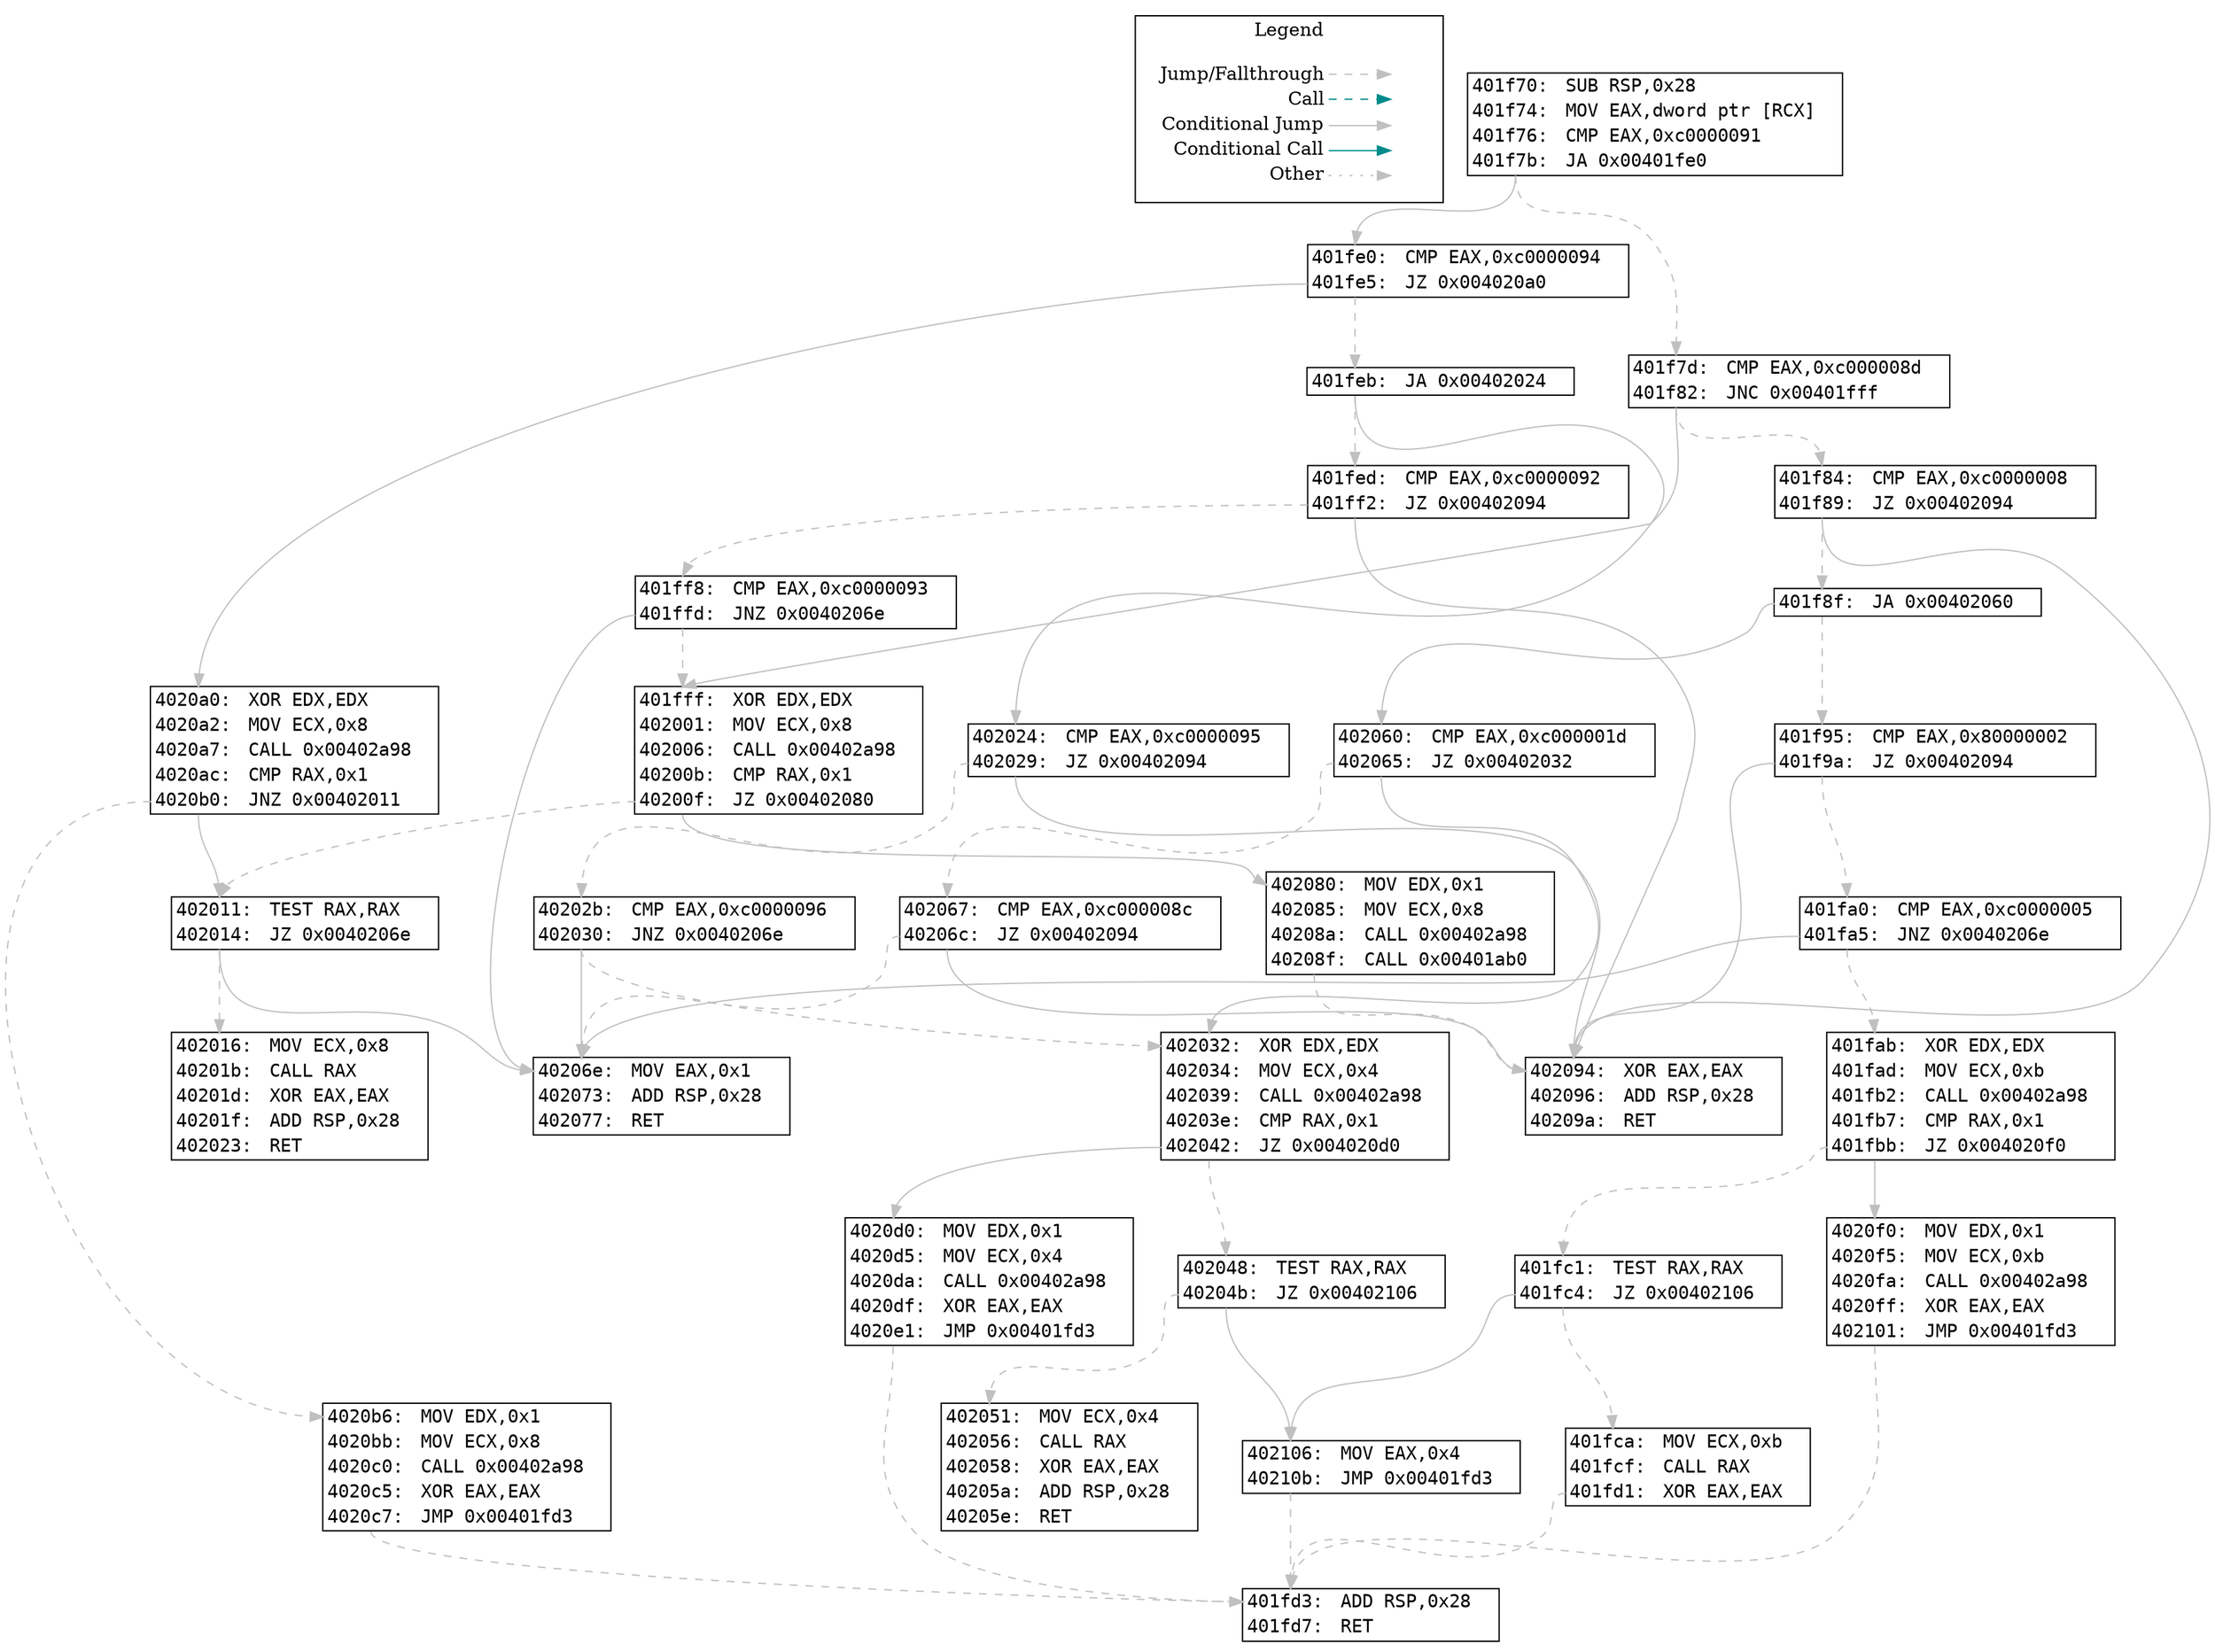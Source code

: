 digraph "func 0x401f70" {
  newrank=true;
  // Flow Type Legend
  subgraph cluster_01 { 
    rank=same;
    node [shape=plaintext]
    label = "Legend";
    key [label=<<table border="0" cellpadding="2" cellspacing="0" cellborder="0">
                  <tr><td align="right" port="i1">Jump/Fallthrough</td></tr>
                  <tr><td align="right" port="i2">Call</td></tr>
                  <tr><td align="right" port="i3">Conditional Jump</td></tr>
                  <tr><td align="right" port="i4">Conditional Call</td></tr>
                  <tr><td align="right" port="i5">Other</td></tr>
               </table>>];
    key2 [label=<<table border="0" cellpadding="2" cellspacing="0" cellborder="0">
                   <tr><td port="i1">&nbsp;</td></tr>
                   <tr><td port="i2">&nbsp;</td></tr>
                   <tr><td port="i3">&nbsp;</td></tr>
                   <tr><td port="i4">&nbsp;</td></tr>
                   <tr><td port="i5">&nbsp;</td></tr>
                </table>>];
    key:i1:e -> key2:i1:w [color=gray style=dashed];
    key:i2:e -> key2:i2:w [color=cyan4 style=dashed];
    key:i3:e -> key2:i3:w [color=gray];
    key:i4:e -> key2:i4:w [color=cyan4];
    key:i5:e -> key2:i5:w [color=gray style=dotted];
  }
  bb_401f70 [shape=plaintext label=<
    <TABLE BORDER="1" CELLBORDER="0" CELLSPACING="0">
      <TR>
        <TD PORT="insn_401f70" ALIGN="RIGHT"><FONT FACE="monospace">401f70: </FONT></TD>
        <TD ALIGN="LEFT"><FONT FACE="monospace">SUB RSP,0x28</FONT></TD>
        <TD>&nbsp;&nbsp;&nbsp;</TD> // for spacing
      </TR>
      <TR>
        <TD PORT="insn_401f74" ALIGN="RIGHT"><FONT FACE="monospace">401f74: </FONT></TD>
        <TD ALIGN="LEFT"><FONT FACE="monospace">MOV EAX,dword ptr [RCX]</FONT></TD>
        <TD>&nbsp;&nbsp;&nbsp;</TD> // for spacing
      </TR>
      <TR>
        <TD PORT="insn_401f76" ALIGN="RIGHT"><FONT FACE="monospace">401f76: </FONT></TD>
        <TD ALIGN="LEFT"><FONT FACE="monospace">CMP EAX,0xc0000091</FONT></TD>
        <TD>&nbsp;&nbsp;&nbsp;</TD> // for spacing
      </TR>
      <TR>
        <TD PORT="insn_401f7b" ALIGN="RIGHT"><FONT FACE="monospace">401f7b: </FONT></TD>
        <TD ALIGN="LEFT"><FONT FACE="monospace">JA 0x00401fe0</FONT></TD>
        <TD>&nbsp;&nbsp;&nbsp;</TD> // for spacing
      </TR>
    </TABLE>>];
  bb_401f7d [shape=plaintext label=<
    <TABLE BORDER="1" CELLBORDER="0" CELLSPACING="0">
      <TR>
        <TD PORT="insn_401f7d" ALIGN="RIGHT"><FONT FACE="monospace">401f7d: </FONT></TD>
        <TD ALIGN="LEFT"><FONT FACE="monospace">CMP EAX,0xc000008d</FONT></TD>
        <TD>&nbsp;&nbsp;&nbsp;</TD> // for spacing
      </TR>
      <TR>
        <TD PORT="insn_401f82" ALIGN="RIGHT"><FONT FACE="monospace">401f82: </FONT></TD>
        <TD ALIGN="LEFT"><FONT FACE="monospace">JNC 0x00401fff</FONT></TD>
        <TD>&nbsp;&nbsp;&nbsp;</TD> // for spacing
      </TR>
    </TABLE>>];
  bb_401f84 [shape=plaintext label=<
    <TABLE BORDER="1" CELLBORDER="0" CELLSPACING="0">
      <TR>
        <TD PORT="insn_401f84" ALIGN="RIGHT"><FONT FACE="monospace">401f84: </FONT></TD>
        <TD ALIGN="LEFT"><FONT FACE="monospace">CMP EAX,0xc0000008</FONT></TD>
        <TD>&nbsp;&nbsp;&nbsp;</TD> // for spacing
      </TR>
      <TR>
        <TD PORT="insn_401f89" ALIGN="RIGHT"><FONT FACE="monospace">401f89: </FONT></TD>
        <TD ALIGN="LEFT"><FONT FACE="monospace">JZ 0x00402094</FONT></TD>
        <TD>&nbsp;&nbsp;&nbsp;</TD> // for spacing
      </TR>
    </TABLE>>];
  bb_401f8f [shape=plaintext label=<
    <TABLE BORDER="1" CELLBORDER="0" CELLSPACING="0">
      <TR>
        <TD PORT="insn_401f8f" ALIGN="RIGHT"><FONT FACE="monospace">401f8f: </FONT></TD>
        <TD ALIGN="LEFT"><FONT FACE="monospace">JA 0x00402060</FONT></TD>
        <TD>&nbsp;&nbsp;&nbsp;</TD> // for spacing
      </TR>
    </TABLE>>];
  bb_401f95 [shape=plaintext label=<
    <TABLE BORDER="1" CELLBORDER="0" CELLSPACING="0">
      <TR>
        <TD PORT="insn_401f95" ALIGN="RIGHT"><FONT FACE="monospace">401f95: </FONT></TD>
        <TD ALIGN="LEFT"><FONT FACE="monospace">CMP EAX,0x80000002</FONT></TD>
        <TD>&nbsp;&nbsp;&nbsp;</TD> // for spacing
      </TR>
      <TR>
        <TD PORT="insn_401f9a" ALIGN="RIGHT"><FONT FACE="monospace">401f9a: </FONT></TD>
        <TD ALIGN="LEFT"><FONT FACE="monospace">JZ 0x00402094</FONT></TD>
        <TD>&nbsp;&nbsp;&nbsp;</TD> // for spacing
      </TR>
    </TABLE>>];
  bb_401fa0 [shape=plaintext label=<
    <TABLE BORDER="1" CELLBORDER="0" CELLSPACING="0">
      <TR>
        <TD PORT="insn_401fa0" ALIGN="RIGHT"><FONT FACE="monospace">401fa0: </FONT></TD>
        <TD ALIGN="LEFT"><FONT FACE="monospace">CMP EAX,0xc0000005</FONT></TD>
        <TD>&nbsp;&nbsp;&nbsp;</TD> // for spacing
      </TR>
      <TR>
        <TD PORT="insn_401fa5" ALIGN="RIGHT"><FONT FACE="monospace">401fa5: </FONT></TD>
        <TD ALIGN="LEFT"><FONT FACE="monospace">JNZ 0x0040206e</FONT></TD>
        <TD>&nbsp;&nbsp;&nbsp;</TD> // for spacing
      </TR>
    </TABLE>>];
  bb_401fab [shape=plaintext label=<
    <TABLE BORDER="1" CELLBORDER="0" CELLSPACING="0">
      <TR>
        <TD PORT="insn_401fab" ALIGN="RIGHT"><FONT FACE="monospace">401fab: </FONT></TD>
        <TD ALIGN="LEFT"><FONT FACE="monospace">XOR EDX,EDX</FONT></TD>
        <TD>&nbsp;&nbsp;&nbsp;</TD> // for spacing
      </TR>
      <TR>
        <TD PORT="insn_401fad" ALIGN="RIGHT"><FONT FACE="monospace">401fad: </FONT></TD>
        <TD ALIGN="LEFT"><FONT FACE="monospace">MOV ECX,0xb</FONT></TD>
        <TD>&nbsp;&nbsp;&nbsp;</TD> // for spacing
      </TR>
      <TR>
        <TD PORT="insn_401fb2" ALIGN="RIGHT"><FONT FACE="monospace">401fb2: </FONT></TD>
        <TD ALIGN="LEFT"><FONT FACE="monospace">CALL 0x00402a98</FONT></TD>
        <TD>&nbsp;&nbsp;&nbsp;</TD> // for spacing
      </TR>
      <TR>
        <TD PORT="insn_401fb7" ALIGN="RIGHT"><FONT FACE="monospace">401fb7: </FONT></TD>
        <TD ALIGN="LEFT"><FONT FACE="monospace">CMP RAX,0x1</FONT></TD>
        <TD>&nbsp;&nbsp;&nbsp;</TD> // for spacing
      </TR>
      <TR>
        <TD PORT="insn_401fbb" ALIGN="RIGHT"><FONT FACE="monospace">401fbb: </FONT></TD>
        <TD ALIGN="LEFT"><FONT FACE="monospace">JZ 0x004020f0</FONT></TD>
        <TD>&nbsp;&nbsp;&nbsp;</TD> // for spacing
      </TR>
    </TABLE>>];
  bb_401fc1 [shape=plaintext label=<
    <TABLE BORDER="1" CELLBORDER="0" CELLSPACING="0">
      <TR>
        <TD PORT="insn_401fc1" ALIGN="RIGHT"><FONT FACE="monospace">401fc1: </FONT></TD>
        <TD ALIGN="LEFT"><FONT FACE="monospace">TEST RAX,RAX</FONT></TD>
        <TD>&nbsp;&nbsp;&nbsp;</TD> // for spacing
      </TR>
      <TR>
        <TD PORT="insn_401fc4" ALIGN="RIGHT"><FONT FACE="monospace">401fc4: </FONT></TD>
        <TD ALIGN="LEFT"><FONT FACE="monospace">JZ 0x00402106</FONT></TD>
        <TD>&nbsp;&nbsp;&nbsp;</TD> // for spacing
      </TR>
    </TABLE>>];
  bb_401fca [shape=plaintext label=<
    <TABLE BORDER="1" CELLBORDER="0" CELLSPACING="0">
      <TR>
        <TD PORT="insn_401fca" ALIGN="RIGHT"><FONT FACE="monospace">401fca: </FONT></TD>
        <TD ALIGN="LEFT"><FONT FACE="monospace">MOV ECX,0xb</FONT></TD>
        <TD>&nbsp;&nbsp;&nbsp;</TD> // for spacing
      </TR>
      <TR>
        <TD PORT="insn_401fcf" ALIGN="RIGHT"><FONT FACE="monospace">401fcf: </FONT></TD>
        <TD ALIGN="LEFT"><FONT FACE="monospace">CALL RAX</FONT></TD>
        <TD>&nbsp;&nbsp;&nbsp;</TD> // for spacing
      </TR>
      <TR>
        <TD PORT="insn_401fd1" ALIGN="RIGHT"><FONT FACE="monospace">401fd1: </FONT></TD>
        <TD ALIGN="LEFT"><FONT FACE="monospace">XOR EAX,EAX</FONT></TD>
        <TD>&nbsp;&nbsp;&nbsp;</TD> // for spacing
      </TR>
    </TABLE>>];
  bb_401fd3 [shape=plaintext label=<
    <TABLE BORDER="1" CELLBORDER="0" CELLSPACING="0">
      <TR>
        <TD PORT="insn_401fd3" ALIGN="RIGHT"><FONT FACE="monospace">401fd3: </FONT></TD>
        <TD ALIGN="LEFT"><FONT FACE="monospace">ADD RSP,0x28</FONT></TD>
        <TD>&nbsp;&nbsp;&nbsp;</TD> // for spacing
      </TR>
      <TR>
        <TD PORT="insn_401fd7" ALIGN="RIGHT"><FONT FACE="monospace">401fd7: </FONT></TD>
        <TD ALIGN="LEFT"><FONT FACE="monospace">RET</FONT></TD>
        <TD>&nbsp;&nbsp;&nbsp;</TD> // for spacing
      </TR>
    </TABLE>>];
  bb_401fe0 [shape=plaintext label=<
    <TABLE BORDER="1" CELLBORDER="0" CELLSPACING="0">
      <TR>
        <TD PORT="insn_401fe0" ALIGN="RIGHT"><FONT FACE="monospace">401fe0: </FONT></TD>
        <TD ALIGN="LEFT"><FONT FACE="monospace">CMP EAX,0xc0000094</FONT></TD>
        <TD>&nbsp;&nbsp;&nbsp;</TD> // for spacing
      </TR>
      <TR>
        <TD PORT="insn_401fe5" ALIGN="RIGHT"><FONT FACE="monospace">401fe5: </FONT></TD>
        <TD ALIGN="LEFT"><FONT FACE="monospace">JZ 0x004020a0</FONT></TD>
        <TD>&nbsp;&nbsp;&nbsp;</TD> // for spacing
      </TR>
    </TABLE>>];
  bb_401feb [shape=plaintext label=<
    <TABLE BORDER="1" CELLBORDER="0" CELLSPACING="0">
      <TR>
        <TD PORT="insn_401feb" ALIGN="RIGHT"><FONT FACE="monospace">401feb: </FONT></TD>
        <TD ALIGN="LEFT"><FONT FACE="monospace">JA 0x00402024</FONT></TD>
        <TD>&nbsp;&nbsp;&nbsp;</TD> // for spacing
      </TR>
    </TABLE>>];
  bb_401fed [shape=plaintext label=<
    <TABLE BORDER="1" CELLBORDER="0" CELLSPACING="0">
      <TR>
        <TD PORT="insn_401fed" ALIGN="RIGHT"><FONT FACE="monospace">401fed: </FONT></TD>
        <TD ALIGN="LEFT"><FONT FACE="monospace">CMP EAX,0xc0000092</FONT></TD>
        <TD>&nbsp;&nbsp;&nbsp;</TD> // for spacing
      </TR>
      <TR>
        <TD PORT="insn_401ff2" ALIGN="RIGHT"><FONT FACE="monospace">401ff2: </FONT></TD>
        <TD ALIGN="LEFT"><FONT FACE="monospace">JZ 0x00402094</FONT></TD>
        <TD>&nbsp;&nbsp;&nbsp;</TD> // for spacing
      </TR>
    </TABLE>>];
  bb_401ff8 [shape=plaintext label=<
    <TABLE BORDER="1" CELLBORDER="0" CELLSPACING="0">
      <TR>
        <TD PORT="insn_401ff8" ALIGN="RIGHT"><FONT FACE="monospace">401ff8: </FONT></TD>
        <TD ALIGN="LEFT"><FONT FACE="monospace">CMP EAX,0xc0000093</FONT></TD>
        <TD>&nbsp;&nbsp;&nbsp;</TD> // for spacing
      </TR>
      <TR>
        <TD PORT="insn_401ffd" ALIGN="RIGHT"><FONT FACE="monospace">401ffd: </FONT></TD>
        <TD ALIGN="LEFT"><FONT FACE="monospace">JNZ 0x0040206e</FONT></TD>
        <TD>&nbsp;&nbsp;&nbsp;</TD> // for spacing
      </TR>
    </TABLE>>];
  bb_401fff [shape=plaintext label=<
    <TABLE BORDER="1" CELLBORDER="0" CELLSPACING="0">
      <TR>
        <TD PORT="insn_401fff" ALIGN="RIGHT"><FONT FACE="monospace">401fff: </FONT></TD>
        <TD ALIGN="LEFT"><FONT FACE="monospace">XOR EDX,EDX</FONT></TD>
        <TD>&nbsp;&nbsp;&nbsp;</TD> // for spacing
      </TR>
      <TR>
        <TD PORT="insn_402001" ALIGN="RIGHT"><FONT FACE="monospace">402001: </FONT></TD>
        <TD ALIGN="LEFT"><FONT FACE="monospace">MOV ECX,0x8</FONT></TD>
        <TD>&nbsp;&nbsp;&nbsp;</TD> // for spacing
      </TR>
      <TR>
        <TD PORT="insn_402006" ALIGN="RIGHT"><FONT FACE="monospace">402006: </FONT></TD>
        <TD ALIGN="LEFT"><FONT FACE="monospace">CALL 0x00402a98</FONT></TD>
        <TD>&nbsp;&nbsp;&nbsp;</TD> // for spacing
      </TR>
      <TR>
        <TD PORT="insn_40200b" ALIGN="RIGHT"><FONT FACE="monospace">40200b: </FONT></TD>
        <TD ALIGN="LEFT"><FONT FACE="monospace">CMP RAX,0x1</FONT></TD>
        <TD>&nbsp;&nbsp;&nbsp;</TD> // for spacing
      </TR>
      <TR>
        <TD PORT="insn_40200f" ALIGN="RIGHT"><FONT FACE="monospace">40200f: </FONT></TD>
        <TD ALIGN="LEFT"><FONT FACE="monospace">JZ 0x00402080</FONT></TD>
        <TD>&nbsp;&nbsp;&nbsp;</TD> // for spacing
      </TR>
    </TABLE>>];
  bb_402011 [shape=plaintext label=<
    <TABLE BORDER="1" CELLBORDER="0" CELLSPACING="0">
      <TR>
        <TD PORT="insn_402011" ALIGN="RIGHT"><FONT FACE="monospace">402011: </FONT></TD>
        <TD ALIGN="LEFT"><FONT FACE="monospace">TEST RAX,RAX</FONT></TD>
        <TD>&nbsp;&nbsp;&nbsp;</TD> // for spacing
      </TR>
      <TR>
        <TD PORT="insn_402014" ALIGN="RIGHT"><FONT FACE="monospace">402014: </FONT></TD>
        <TD ALIGN="LEFT"><FONT FACE="monospace">JZ 0x0040206e</FONT></TD>
        <TD>&nbsp;&nbsp;&nbsp;</TD> // for spacing
      </TR>
    </TABLE>>];
  bb_402016 [shape=plaintext label=<
    <TABLE BORDER="1" CELLBORDER="0" CELLSPACING="0">
      <TR>
        <TD PORT="insn_402016" ALIGN="RIGHT"><FONT FACE="monospace">402016: </FONT></TD>
        <TD ALIGN="LEFT"><FONT FACE="monospace">MOV ECX,0x8</FONT></TD>
        <TD>&nbsp;&nbsp;&nbsp;</TD> // for spacing
      </TR>
      <TR>
        <TD PORT="insn_40201b" ALIGN="RIGHT"><FONT FACE="monospace">40201b: </FONT></TD>
        <TD ALIGN="LEFT"><FONT FACE="monospace">CALL RAX</FONT></TD>
        <TD>&nbsp;&nbsp;&nbsp;</TD> // for spacing
      </TR>
      <TR>
        <TD PORT="insn_40201d" ALIGN="RIGHT"><FONT FACE="monospace">40201d: </FONT></TD>
        <TD ALIGN="LEFT"><FONT FACE="monospace">XOR EAX,EAX</FONT></TD>
        <TD>&nbsp;&nbsp;&nbsp;</TD> // for spacing
      </TR>
      <TR>
        <TD PORT="insn_40201f" ALIGN="RIGHT"><FONT FACE="monospace">40201f: </FONT></TD>
        <TD ALIGN="LEFT"><FONT FACE="monospace">ADD RSP,0x28</FONT></TD>
        <TD>&nbsp;&nbsp;&nbsp;</TD> // for spacing
      </TR>
      <TR>
        <TD PORT="insn_402023" ALIGN="RIGHT"><FONT FACE="monospace">402023: </FONT></TD>
        <TD ALIGN="LEFT"><FONT FACE="monospace">RET</FONT></TD>
        <TD>&nbsp;&nbsp;&nbsp;</TD> // for spacing
      </TR>
    </TABLE>>];
  bb_402024 [shape=plaintext label=<
    <TABLE BORDER="1" CELLBORDER="0" CELLSPACING="0">
      <TR>
        <TD PORT="insn_402024" ALIGN="RIGHT"><FONT FACE="monospace">402024: </FONT></TD>
        <TD ALIGN="LEFT"><FONT FACE="monospace">CMP EAX,0xc0000095</FONT></TD>
        <TD>&nbsp;&nbsp;&nbsp;</TD> // for spacing
      </TR>
      <TR>
        <TD PORT="insn_402029" ALIGN="RIGHT"><FONT FACE="monospace">402029: </FONT></TD>
        <TD ALIGN="LEFT"><FONT FACE="monospace">JZ 0x00402094</FONT></TD>
        <TD>&nbsp;&nbsp;&nbsp;</TD> // for spacing
      </TR>
    </TABLE>>];
  bb_40202b [shape=plaintext label=<
    <TABLE BORDER="1" CELLBORDER="0" CELLSPACING="0">
      <TR>
        <TD PORT="insn_40202b" ALIGN="RIGHT"><FONT FACE="monospace">40202b: </FONT></TD>
        <TD ALIGN="LEFT"><FONT FACE="monospace">CMP EAX,0xc0000096</FONT></TD>
        <TD>&nbsp;&nbsp;&nbsp;</TD> // for spacing
      </TR>
      <TR>
        <TD PORT="insn_402030" ALIGN="RIGHT"><FONT FACE="monospace">402030: </FONT></TD>
        <TD ALIGN="LEFT"><FONT FACE="monospace">JNZ 0x0040206e</FONT></TD>
        <TD>&nbsp;&nbsp;&nbsp;</TD> // for spacing
      </TR>
    </TABLE>>];
  bb_402032 [shape=plaintext label=<
    <TABLE BORDER="1" CELLBORDER="0" CELLSPACING="0">
      <TR>
        <TD PORT="insn_402032" ALIGN="RIGHT"><FONT FACE="monospace">402032: </FONT></TD>
        <TD ALIGN="LEFT"><FONT FACE="monospace">XOR EDX,EDX</FONT></TD>
        <TD>&nbsp;&nbsp;&nbsp;</TD> // for spacing
      </TR>
      <TR>
        <TD PORT="insn_402034" ALIGN="RIGHT"><FONT FACE="monospace">402034: </FONT></TD>
        <TD ALIGN="LEFT"><FONT FACE="monospace">MOV ECX,0x4</FONT></TD>
        <TD>&nbsp;&nbsp;&nbsp;</TD> // for spacing
      </TR>
      <TR>
        <TD PORT="insn_402039" ALIGN="RIGHT"><FONT FACE="monospace">402039: </FONT></TD>
        <TD ALIGN="LEFT"><FONT FACE="monospace">CALL 0x00402a98</FONT></TD>
        <TD>&nbsp;&nbsp;&nbsp;</TD> // for spacing
      </TR>
      <TR>
        <TD PORT="insn_40203e" ALIGN="RIGHT"><FONT FACE="monospace">40203e: </FONT></TD>
        <TD ALIGN="LEFT"><FONT FACE="monospace">CMP RAX,0x1</FONT></TD>
        <TD>&nbsp;&nbsp;&nbsp;</TD> // for spacing
      </TR>
      <TR>
        <TD PORT="insn_402042" ALIGN="RIGHT"><FONT FACE="monospace">402042: </FONT></TD>
        <TD ALIGN="LEFT"><FONT FACE="monospace">JZ 0x004020d0</FONT></TD>
        <TD>&nbsp;&nbsp;&nbsp;</TD> // for spacing
      </TR>
    </TABLE>>];
  bb_402048 [shape=plaintext label=<
    <TABLE BORDER="1" CELLBORDER="0" CELLSPACING="0">
      <TR>
        <TD PORT="insn_402048" ALIGN="RIGHT"><FONT FACE="monospace">402048: </FONT></TD>
        <TD ALIGN="LEFT"><FONT FACE="monospace">TEST RAX,RAX</FONT></TD>
        <TD>&nbsp;&nbsp;&nbsp;</TD> // for spacing
      </TR>
      <TR>
        <TD PORT="insn_40204b" ALIGN="RIGHT"><FONT FACE="monospace">40204b: </FONT></TD>
        <TD ALIGN="LEFT"><FONT FACE="monospace">JZ 0x00402106</FONT></TD>
        <TD>&nbsp;&nbsp;&nbsp;</TD> // for spacing
      </TR>
    </TABLE>>];
  bb_402051 [shape=plaintext label=<
    <TABLE BORDER="1" CELLBORDER="0" CELLSPACING="0">
      <TR>
        <TD PORT="insn_402051" ALIGN="RIGHT"><FONT FACE="monospace">402051: </FONT></TD>
        <TD ALIGN="LEFT"><FONT FACE="monospace">MOV ECX,0x4</FONT></TD>
        <TD>&nbsp;&nbsp;&nbsp;</TD> // for spacing
      </TR>
      <TR>
        <TD PORT="insn_402056" ALIGN="RIGHT"><FONT FACE="monospace">402056: </FONT></TD>
        <TD ALIGN="LEFT"><FONT FACE="monospace">CALL RAX</FONT></TD>
        <TD>&nbsp;&nbsp;&nbsp;</TD> // for spacing
      </TR>
      <TR>
        <TD PORT="insn_402058" ALIGN="RIGHT"><FONT FACE="monospace">402058: </FONT></TD>
        <TD ALIGN="LEFT"><FONT FACE="monospace">XOR EAX,EAX</FONT></TD>
        <TD>&nbsp;&nbsp;&nbsp;</TD> // for spacing
      </TR>
      <TR>
        <TD PORT="insn_40205a" ALIGN="RIGHT"><FONT FACE="monospace">40205a: </FONT></TD>
        <TD ALIGN="LEFT"><FONT FACE="monospace">ADD RSP,0x28</FONT></TD>
        <TD>&nbsp;&nbsp;&nbsp;</TD> // for spacing
      </TR>
      <TR>
        <TD PORT="insn_40205e" ALIGN="RIGHT"><FONT FACE="monospace">40205e: </FONT></TD>
        <TD ALIGN="LEFT"><FONT FACE="monospace">RET</FONT></TD>
        <TD>&nbsp;&nbsp;&nbsp;</TD> // for spacing
      </TR>
    </TABLE>>];
  bb_402060 [shape=plaintext label=<
    <TABLE BORDER="1" CELLBORDER="0" CELLSPACING="0">
      <TR>
        <TD PORT="insn_402060" ALIGN="RIGHT"><FONT FACE="monospace">402060: </FONT></TD>
        <TD ALIGN="LEFT"><FONT FACE="monospace">CMP EAX,0xc000001d</FONT></TD>
        <TD>&nbsp;&nbsp;&nbsp;</TD> // for spacing
      </TR>
      <TR>
        <TD PORT="insn_402065" ALIGN="RIGHT"><FONT FACE="monospace">402065: </FONT></TD>
        <TD ALIGN="LEFT"><FONT FACE="monospace">JZ 0x00402032</FONT></TD>
        <TD>&nbsp;&nbsp;&nbsp;</TD> // for spacing
      </TR>
    </TABLE>>];
  bb_402067 [shape=plaintext label=<
    <TABLE BORDER="1" CELLBORDER="0" CELLSPACING="0">
      <TR>
        <TD PORT="insn_402067" ALIGN="RIGHT"><FONT FACE="monospace">402067: </FONT></TD>
        <TD ALIGN="LEFT"><FONT FACE="monospace">CMP EAX,0xc000008c</FONT></TD>
        <TD>&nbsp;&nbsp;&nbsp;</TD> // for spacing
      </TR>
      <TR>
        <TD PORT="insn_40206c" ALIGN="RIGHT"><FONT FACE="monospace">40206c: </FONT></TD>
        <TD ALIGN="LEFT"><FONT FACE="monospace">JZ 0x00402094</FONT></TD>
        <TD>&nbsp;&nbsp;&nbsp;</TD> // for spacing
      </TR>
    </TABLE>>];
  bb_40206e [shape=plaintext label=<
    <TABLE BORDER="1" CELLBORDER="0" CELLSPACING="0">
      <TR>
        <TD PORT="insn_40206e" ALIGN="RIGHT"><FONT FACE="monospace">40206e: </FONT></TD>
        <TD ALIGN="LEFT"><FONT FACE="monospace">MOV EAX,0x1</FONT></TD>
        <TD>&nbsp;&nbsp;&nbsp;</TD> // for spacing
      </TR>
      <TR>
        <TD PORT="insn_402073" ALIGN="RIGHT"><FONT FACE="monospace">402073: </FONT></TD>
        <TD ALIGN="LEFT"><FONT FACE="monospace">ADD RSP,0x28</FONT></TD>
        <TD>&nbsp;&nbsp;&nbsp;</TD> // for spacing
      </TR>
      <TR>
        <TD PORT="insn_402077" ALIGN="RIGHT"><FONT FACE="monospace">402077: </FONT></TD>
        <TD ALIGN="LEFT"><FONT FACE="monospace">RET</FONT></TD>
        <TD>&nbsp;&nbsp;&nbsp;</TD> // for spacing
      </TR>
    </TABLE>>];
  bb_402080 [shape=plaintext label=<
    <TABLE BORDER="1" CELLBORDER="0" CELLSPACING="0">
      <TR>
        <TD PORT="insn_402080" ALIGN="RIGHT"><FONT FACE="monospace">402080: </FONT></TD>
        <TD ALIGN="LEFT"><FONT FACE="monospace">MOV EDX,0x1</FONT></TD>
        <TD>&nbsp;&nbsp;&nbsp;</TD> // for spacing
      </TR>
      <TR>
        <TD PORT="insn_402085" ALIGN="RIGHT"><FONT FACE="monospace">402085: </FONT></TD>
        <TD ALIGN="LEFT"><FONT FACE="monospace">MOV ECX,0x8</FONT></TD>
        <TD>&nbsp;&nbsp;&nbsp;</TD> // for spacing
      </TR>
      <TR>
        <TD PORT="insn_40208a" ALIGN="RIGHT"><FONT FACE="monospace">40208a: </FONT></TD>
        <TD ALIGN="LEFT"><FONT FACE="monospace">CALL 0x00402a98</FONT></TD>
        <TD>&nbsp;&nbsp;&nbsp;</TD> // for spacing
      </TR>
      <TR>
        <TD PORT="insn_40208f" ALIGN="RIGHT"><FONT FACE="monospace">40208f: </FONT></TD>
        <TD ALIGN="LEFT"><FONT FACE="monospace">CALL 0x00401ab0</FONT></TD>
        <TD>&nbsp;&nbsp;&nbsp;</TD> // for spacing
      </TR>
    </TABLE>>];
  bb_402094 [shape=plaintext label=<
    <TABLE BORDER="1" CELLBORDER="0" CELLSPACING="0">
      <TR>
        <TD PORT="insn_402094" ALIGN="RIGHT"><FONT FACE="monospace">402094: </FONT></TD>
        <TD ALIGN="LEFT"><FONT FACE="monospace">XOR EAX,EAX</FONT></TD>
        <TD>&nbsp;&nbsp;&nbsp;</TD> // for spacing
      </TR>
      <TR>
        <TD PORT="insn_402096" ALIGN="RIGHT"><FONT FACE="monospace">402096: </FONT></TD>
        <TD ALIGN="LEFT"><FONT FACE="monospace">ADD RSP,0x28</FONT></TD>
        <TD>&nbsp;&nbsp;&nbsp;</TD> // for spacing
      </TR>
      <TR>
        <TD PORT="insn_40209a" ALIGN="RIGHT"><FONT FACE="monospace">40209a: </FONT></TD>
        <TD ALIGN="LEFT"><FONT FACE="monospace">RET</FONT></TD>
        <TD>&nbsp;&nbsp;&nbsp;</TD> // for spacing
      </TR>
    </TABLE>>];
  bb_4020a0 [shape=plaintext label=<
    <TABLE BORDER="1" CELLBORDER="0" CELLSPACING="0">
      <TR>
        <TD PORT="insn_4020a0" ALIGN="RIGHT"><FONT FACE="monospace">4020a0: </FONT></TD>
        <TD ALIGN="LEFT"><FONT FACE="monospace">XOR EDX,EDX</FONT></TD>
        <TD>&nbsp;&nbsp;&nbsp;</TD> // for spacing
      </TR>
      <TR>
        <TD PORT="insn_4020a2" ALIGN="RIGHT"><FONT FACE="monospace">4020a2: </FONT></TD>
        <TD ALIGN="LEFT"><FONT FACE="monospace">MOV ECX,0x8</FONT></TD>
        <TD>&nbsp;&nbsp;&nbsp;</TD> // for spacing
      </TR>
      <TR>
        <TD PORT="insn_4020a7" ALIGN="RIGHT"><FONT FACE="monospace">4020a7: </FONT></TD>
        <TD ALIGN="LEFT"><FONT FACE="monospace">CALL 0x00402a98</FONT></TD>
        <TD>&nbsp;&nbsp;&nbsp;</TD> // for spacing
      </TR>
      <TR>
        <TD PORT="insn_4020ac" ALIGN="RIGHT"><FONT FACE="monospace">4020ac: </FONT></TD>
        <TD ALIGN="LEFT"><FONT FACE="monospace">CMP RAX,0x1</FONT></TD>
        <TD>&nbsp;&nbsp;&nbsp;</TD> // for spacing
      </TR>
      <TR>
        <TD PORT="insn_4020b0" ALIGN="RIGHT"><FONT FACE="monospace">4020b0: </FONT></TD>
        <TD ALIGN="LEFT"><FONT FACE="monospace">JNZ 0x00402011</FONT></TD>
        <TD>&nbsp;&nbsp;&nbsp;</TD> // for spacing
      </TR>
    </TABLE>>];
  bb_4020b6 [shape=plaintext label=<
    <TABLE BORDER="1" CELLBORDER="0" CELLSPACING="0">
      <TR>
        <TD PORT="insn_4020b6" ALIGN="RIGHT"><FONT FACE="monospace">4020b6: </FONT></TD>
        <TD ALIGN="LEFT"><FONT FACE="monospace">MOV EDX,0x1</FONT></TD>
        <TD>&nbsp;&nbsp;&nbsp;</TD> // for spacing
      </TR>
      <TR>
        <TD PORT="insn_4020bb" ALIGN="RIGHT"><FONT FACE="monospace">4020bb: </FONT></TD>
        <TD ALIGN="LEFT"><FONT FACE="monospace">MOV ECX,0x8</FONT></TD>
        <TD>&nbsp;&nbsp;&nbsp;</TD> // for spacing
      </TR>
      <TR>
        <TD PORT="insn_4020c0" ALIGN="RIGHT"><FONT FACE="monospace">4020c0: </FONT></TD>
        <TD ALIGN="LEFT"><FONT FACE="monospace">CALL 0x00402a98</FONT></TD>
        <TD>&nbsp;&nbsp;&nbsp;</TD> // for spacing
      </TR>
      <TR>
        <TD PORT="insn_4020c5" ALIGN="RIGHT"><FONT FACE="monospace">4020c5: </FONT></TD>
        <TD ALIGN="LEFT"><FONT FACE="monospace">XOR EAX,EAX</FONT></TD>
        <TD>&nbsp;&nbsp;&nbsp;</TD> // for spacing
      </TR>
      <TR>
        <TD PORT="insn_4020c7" ALIGN="RIGHT"><FONT FACE="monospace">4020c7: </FONT></TD>
        <TD ALIGN="LEFT"><FONT FACE="monospace">JMP 0x00401fd3</FONT></TD>
        <TD>&nbsp;&nbsp;&nbsp;</TD> // for spacing
      </TR>
    </TABLE>>];
  bb_4020d0 [shape=plaintext label=<
    <TABLE BORDER="1" CELLBORDER="0" CELLSPACING="0">
      <TR>
        <TD PORT="insn_4020d0" ALIGN="RIGHT"><FONT FACE="monospace">4020d0: </FONT></TD>
        <TD ALIGN="LEFT"><FONT FACE="monospace">MOV EDX,0x1</FONT></TD>
        <TD>&nbsp;&nbsp;&nbsp;</TD> // for spacing
      </TR>
      <TR>
        <TD PORT="insn_4020d5" ALIGN="RIGHT"><FONT FACE="monospace">4020d5: </FONT></TD>
        <TD ALIGN="LEFT"><FONT FACE="monospace">MOV ECX,0x4</FONT></TD>
        <TD>&nbsp;&nbsp;&nbsp;</TD> // for spacing
      </TR>
      <TR>
        <TD PORT="insn_4020da" ALIGN="RIGHT"><FONT FACE="monospace">4020da: </FONT></TD>
        <TD ALIGN="LEFT"><FONT FACE="monospace">CALL 0x00402a98</FONT></TD>
        <TD>&nbsp;&nbsp;&nbsp;</TD> // for spacing
      </TR>
      <TR>
        <TD PORT="insn_4020df" ALIGN="RIGHT"><FONT FACE="monospace">4020df: </FONT></TD>
        <TD ALIGN="LEFT"><FONT FACE="monospace">XOR EAX,EAX</FONT></TD>
        <TD>&nbsp;&nbsp;&nbsp;</TD> // for spacing
      </TR>
      <TR>
        <TD PORT="insn_4020e1" ALIGN="RIGHT"><FONT FACE="monospace">4020e1: </FONT></TD>
        <TD ALIGN="LEFT"><FONT FACE="monospace">JMP 0x00401fd3</FONT></TD>
        <TD>&nbsp;&nbsp;&nbsp;</TD> // for spacing
      </TR>
    </TABLE>>];
  bb_4020f0 [shape=plaintext label=<
    <TABLE BORDER="1" CELLBORDER="0" CELLSPACING="0">
      <TR>
        <TD PORT="insn_4020f0" ALIGN="RIGHT"><FONT FACE="monospace">4020f0: </FONT></TD>
        <TD ALIGN="LEFT"><FONT FACE="monospace">MOV EDX,0x1</FONT></TD>
        <TD>&nbsp;&nbsp;&nbsp;</TD> // for spacing
      </TR>
      <TR>
        <TD PORT="insn_4020f5" ALIGN="RIGHT"><FONT FACE="monospace">4020f5: </FONT></TD>
        <TD ALIGN="LEFT"><FONT FACE="monospace">MOV ECX,0xb</FONT></TD>
        <TD>&nbsp;&nbsp;&nbsp;</TD> // for spacing
      </TR>
      <TR>
        <TD PORT="insn_4020fa" ALIGN="RIGHT"><FONT FACE="monospace">4020fa: </FONT></TD>
        <TD ALIGN="LEFT"><FONT FACE="monospace">CALL 0x00402a98</FONT></TD>
        <TD>&nbsp;&nbsp;&nbsp;</TD> // for spacing
      </TR>
      <TR>
        <TD PORT="insn_4020ff" ALIGN="RIGHT"><FONT FACE="monospace">4020ff: </FONT></TD>
        <TD ALIGN="LEFT"><FONT FACE="monospace">XOR EAX,EAX</FONT></TD>
        <TD>&nbsp;&nbsp;&nbsp;</TD> // for spacing
      </TR>
      <TR>
        <TD PORT="insn_402101" ALIGN="RIGHT"><FONT FACE="monospace">402101: </FONT></TD>
        <TD ALIGN="LEFT"><FONT FACE="monospace">JMP 0x00401fd3</FONT></TD>
        <TD>&nbsp;&nbsp;&nbsp;</TD> // for spacing
      </TR>
    </TABLE>>];
  bb_402106 [shape=plaintext label=<
    <TABLE BORDER="1" CELLBORDER="0" CELLSPACING="0">
      <TR>
        <TD PORT="insn_402106" ALIGN="RIGHT"><FONT FACE="monospace">402106: </FONT></TD>
        <TD ALIGN="LEFT"><FONT FACE="monospace">MOV EAX,0x4</FONT></TD>
        <TD>&nbsp;&nbsp;&nbsp;</TD> // for spacing
      </TR>
      <TR>
        <TD PORT="insn_40210b" ALIGN="RIGHT"><FONT FACE="monospace">40210b: </FONT></TD>
        <TD ALIGN="LEFT"><FONT FACE="monospace">JMP 0x00401fd3</FONT></TD>
        <TD>&nbsp;&nbsp;&nbsp;</TD> // for spacing
      </TR>
    </TABLE>>];
  bb_401f95:insn_401f9a -> bb_402094:insn_402094 [color=gray style=solid tooltip="CONDITIONAL_JUMP"];
  bb_401f95:insn_401f9a -> bb_401fa0:insn_401fa0 [color=gray style=dashed tooltip="FALL_THROUGH"];
  bb_402011:insn_402014 -> bb_40206e:insn_40206e [color=gray style=solid tooltip="CONDITIONAL_JUMP"];
  bb_402011:insn_402014 -> bb_402016:insn_402016 [color=gray style=dashed tooltip="FALL_THROUGH"];
  bb_4020d0:insn_4020e1 -> bb_401fd3:insn_401fd3 [color=gray style=dashed tooltip="UNCONDITIONAL_JUMP"];
  bb_401f8f:insn_401f8f -> bb_402060:insn_402060 [color=gray style=solid tooltip="CONDITIONAL_JUMP"];
  bb_401f8f:insn_401f8f -> bb_401f95:insn_401f95 [color=gray style=dashed tooltip="FALL_THROUGH"];
  bb_401fca:insn_401fd1 -> bb_401fd3:insn_401fd3 [color=gray style=dashed tooltip="FALL_THROUGH"];
  bb_402048:insn_40204b -> bb_402106:insn_402106 [color=gray style=solid tooltip="CONDITIONAL_JUMP"];
  bb_402048:insn_40204b -> bb_402051:insn_402051 [color=gray style=dashed tooltip="FALL_THROUGH"];
  bb_402106:insn_40210b -> bb_401fd3:insn_401fd3 [color=gray style=dashed tooltip="UNCONDITIONAL_JUMP"];
  bb_401f84:insn_401f89 -> bb_402094:insn_402094 [color=gray style=solid tooltip="CONDITIONAL_JUMP"];
  bb_401f84:insn_401f89 -> bb_401f8f:insn_401f8f [color=gray style=dashed tooltip="FALL_THROUGH"];
  bb_401fc1:insn_401fc4 -> bb_402106:insn_402106 [color=gray style=solid tooltip="CONDITIONAL_JUMP"];
  bb_401fc1:insn_401fc4 -> bb_401fca:insn_401fca [color=gray style=dashed tooltip="FALL_THROUGH"];
  bb_402080:insn_40208f -> bb_402094:insn_402094 [color=gray style=dashed tooltip="FALL_THROUGH"];
  bb_401fff:insn_40200f -> bb_402080:insn_402080 [color=gray style=solid tooltip="CONDITIONAL_JUMP"];
  bb_401fff:insn_40200f -> bb_402011:insn_402011 [color=gray style=dashed tooltip="FALL_THROUGH"];
  bb_401f7d:insn_401f82 -> bb_401fff:insn_401fff [color=gray style=solid tooltip="CONDITIONAL_JUMP"];
  bb_401f7d:insn_401f82 -> bb_401f84:insn_401f84 [color=gray style=dashed tooltip="FALL_THROUGH"];
  bb_401ff8:insn_401ffd -> bb_40206e:insn_40206e [color=gray style=solid tooltip="CONDITIONAL_JUMP"];
  bb_401ff8:insn_401ffd -> bb_401fff:insn_401fff [color=gray style=dashed tooltip="FALL_THROUGH"];
  bb_4020b6:insn_4020c7 -> bb_401fd3:insn_401fd3 [color=gray style=dashed tooltip="UNCONDITIONAL_JUMP"];
  bb_402032:insn_402042 -> bb_4020d0:insn_4020d0 [color=gray style=solid tooltip="CONDITIONAL_JUMP"];
  bb_402032:insn_402042 -> bb_402048:insn_402048 [color=gray style=dashed tooltip="FALL_THROUGH"];
  bb_401f70:insn_401f7b -> bb_401fe0:insn_401fe0 [color=gray style=solid tooltip="CONDITIONAL_JUMP"];
  bb_401f70:insn_401f7b -> bb_401f7d:insn_401f7d [color=gray style=dashed tooltip="FALL_THROUGH"];
  bb_4020f0:insn_402101 -> bb_401fd3:insn_401fd3 [color=gray style=dashed tooltip="UNCONDITIONAL_JUMP"];
  bb_401fed:insn_401ff2 -> bb_402094:insn_402094 [color=gray style=solid tooltip="CONDITIONAL_JUMP"];
  bb_401fed:insn_401ff2 -> bb_401ff8:insn_401ff8 [color=gray style=dashed tooltip="FALL_THROUGH"];
  bb_401fab:insn_401fbb -> bb_4020f0:insn_4020f0 [color=gray style=solid tooltip="CONDITIONAL_JUMP"];
  bb_401fab:insn_401fbb -> bb_401fc1:insn_401fc1 [color=gray style=dashed tooltip="FALL_THROUGH"];
  bb_401feb:insn_401feb -> bb_402024:insn_402024 [color=gray style=solid tooltip="CONDITIONAL_JUMP"];
  bb_401feb:insn_401feb -> bb_401fed:insn_401fed [color=gray style=dashed tooltip="FALL_THROUGH"];
  bb_40202b:insn_402030 -> bb_40206e:insn_40206e [color=gray style=solid tooltip="CONDITIONAL_JUMP"];
  bb_40202b:insn_402030 -> bb_402032:insn_402032 [color=gray style=dashed tooltip="FALL_THROUGH"];
  bb_402067:insn_40206c -> bb_402094:insn_402094 [color=gray style=solid tooltip="CONDITIONAL_JUMP"];
  bb_402067:insn_40206c -> bb_40206e:insn_40206e [color=gray style=dashed tooltip="FALL_THROUGH"];
  bb_402024:insn_402029 -> bb_402094:insn_402094 [color=gray style=solid tooltip="CONDITIONAL_JUMP"];
  bb_402024:insn_402029 -> bb_40202b:insn_40202b [color=gray style=dashed tooltip="FALL_THROUGH"];
  bb_401fa0:insn_401fa5 -> bb_40206e:insn_40206e [color=gray style=solid tooltip="CONDITIONAL_JUMP"];
  bb_401fa0:insn_401fa5 -> bb_401fab:insn_401fab [color=gray style=dashed tooltip="FALL_THROUGH"];
  bb_401fe0:insn_401fe5 -> bb_4020a0:insn_4020a0 [color=gray style=solid tooltip="CONDITIONAL_JUMP"];
  bb_401fe0:insn_401fe5 -> bb_401feb:insn_401feb [color=gray style=dashed tooltip="FALL_THROUGH"];
  bb_402060:insn_402065 -> bb_402032:insn_402032 [color=gray style=solid tooltip="CONDITIONAL_JUMP"];
  bb_402060:insn_402065 -> bb_402067:insn_402067 [color=gray style=dashed tooltip="FALL_THROUGH"];
  bb_4020a0:insn_4020b0 -> bb_402011:insn_402011 [color=gray style=solid tooltip="CONDITIONAL_JUMP"];
  bb_4020a0:insn_4020b0 -> bb_4020b6:insn_4020b6 [color=gray style=dashed tooltip="FALL_THROUGH"];
}